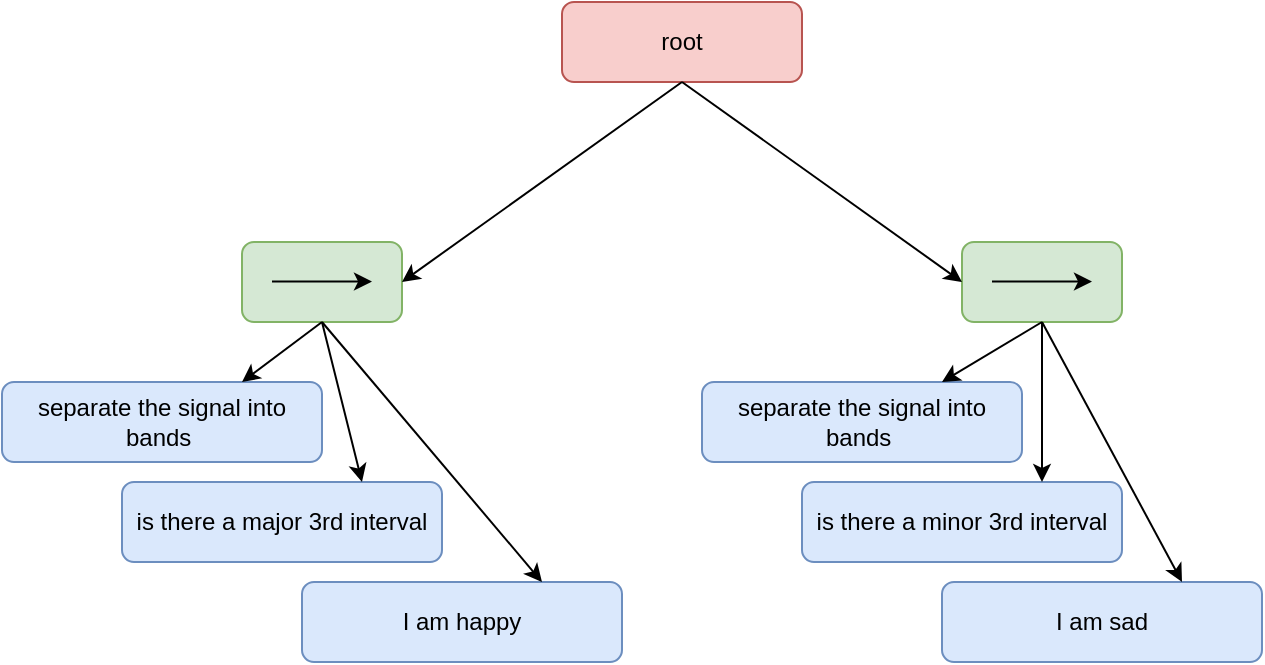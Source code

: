 <mxfile version="21.6.5" type="github">
  <diagram name="Page-1" id="G9th-DfmguU3ioN5-TeM">
    <mxGraphModel dx="724" dy="427" grid="1" gridSize="10" guides="1" tooltips="1" connect="1" arrows="1" fold="1" page="1" pageScale="1" pageWidth="1654" pageHeight="1169" math="0" shadow="0">
      <root>
        <mxCell id="0" />
        <mxCell id="1" parent="0" />
        <mxCell id="LlNiYNrK5CIvXPfKuRq1-1" value="root" style="rounded=1;whiteSpace=wrap;html=1;fillColor=#f8cecc;strokeColor=#b85450;" vertex="1" parent="1">
          <mxGeometry x="360" y="80" width="120" height="40" as="geometry" />
        </mxCell>
        <mxCell id="LlNiYNrK5CIvXPfKuRq1-2" value="" style="rounded=1;whiteSpace=wrap;html=1;fillColor=#d5e8d4;strokeColor=#82b366;" vertex="1" parent="1">
          <mxGeometry x="200" y="200" width="80" height="40" as="geometry" />
        </mxCell>
        <mxCell id="LlNiYNrK5CIvXPfKuRq1-3" value="" style="endArrow=classic;html=1;rounded=0;entryX=0.75;entryY=0.5;entryDx=0;entryDy=0;entryPerimeter=0;" edge="1" parent="1">
          <mxGeometry width="50" height="50" relative="1" as="geometry">
            <mxPoint x="215" y="219.8" as="sourcePoint" />
            <mxPoint x="265" y="219.8" as="targetPoint" />
          </mxGeometry>
        </mxCell>
        <mxCell id="LlNiYNrK5CIvXPfKuRq1-4" value="" style="rounded=1;whiteSpace=wrap;html=1;fillColor=#d5e8d4;strokeColor=#82b366;" vertex="1" parent="1">
          <mxGeometry x="560" y="200" width="80" height="40" as="geometry" />
        </mxCell>
        <mxCell id="LlNiYNrK5CIvXPfKuRq1-5" value="" style="endArrow=classic;html=1;rounded=0;entryX=0.75;entryY=0.5;entryDx=0;entryDy=0;entryPerimeter=0;" edge="1" parent="1">
          <mxGeometry width="50" height="50" relative="1" as="geometry">
            <mxPoint x="575" y="219.8" as="sourcePoint" />
            <mxPoint x="625" y="219.8" as="targetPoint" />
          </mxGeometry>
        </mxCell>
        <mxCell id="LlNiYNrK5CIvXPfKuRq1-6" value="separate the signal into bands&amp;nbsp;" style="rounded=1;whiteSpace=wrap;html=1;fillColor=#dae8fc;strokeColor=#6c8ebf;" vertex="1" parent="1">
          <mxGeometry x="80" y="270" width="160" height="40" as="geometry" />
        </mxCell>
        <mxCell id="LlNiYNrK5CIvXPfKuRq1-7" value="is there a major 3rd interval" style="rounded=1;whiteSpace=wrap;html=1;fillColor=#dae8fc;strokeColor=#6c8ebf;" vertex="1" parent="1">
          <mxGeometry x="140" y="320" width="160" height="40" as="geometry" />
        </mxCell>
        <mxCell id="LlNiYNrK5CIvXPfKuRq1-8" value="I am happy" style="rounded=1;whiteSpace=wrap;html=1;fillColor=#dae8fc;strokeColor=#6c8ebf;" vertex="1" parent="1">
          <mxGeometry x="230" y="370" width="160" height="40" as="geometry" />
        </mxCell>
        <mxCell id="LlNiYNrK5CIvXPfKuRq1-9" value="separate the signal into bands&amp;nbsp;" style="rounded=1;whiteSpace=wrap;html=1;fillColor=#dae8fc;strokeColor=#6c8ebf;" vertex="1" parent="1">
          <mxGeometry x="430" y="270" width="160" height="40" as="geometry" />
        </mxCell>
        <mxCell id="LlNiYNrK5CIvXPfKuRq1-10" value="is there a minor 3rd interval" style="rounded=1;whiteSpace=wrap;html=1;fillColor=#dae8fc;strokeColor=#6c8ebf;" vertex="1" parent="1">
          <mxGeometry x="480" y="320" width="160" height="40" as="geometry" />
        </mxCell>
        <mxCell id="LlNiYNrK5CIvXPfKuRq1-11" value="I am sad" style="rounded=1;whiteSpace=wrap;html=1;fillColor=#dae8fc;strokeColor=#6c8ebf;" vertex="1" parent="1">
          <mxGeometry x="550" y="370" width="160" height="40" as="geometry" />
        </mxCell>
        <mxCell id="LlNiYNrK5CIvXPfKuRq1-13" value="" style="endArrow=classic;html=1;rounded=0;exitX=0.5;exitY=1;exitDx=0;exitDy=0;entryX=1;entryY=0.5;entryDx=0;entryDy=0;" edge="1" parent="1" source="LlNiYNrK5CIvXPfKuRq1-1" target="LlNiYNrK5CIvXPfKuRq1-2">
          <mxGeometry width="50" height="50" relative="1" as="geometry">
            <mxPoint x="340" y="230" as="sourcePoint" />
            <mxPoint x="390" y="180" as="targetPoint" />
          </mxGeometry>
        </mxCell>
        <mxCell id="LlNiYNrK5CIvXPfKuRq1-14" value="" style="endArrow=classic;html=1;rounded=0;exitX=0.5;exitY=1;exitDx=0;exitDy=0;entryX=0.75;entryY=0;entryDx=0;entryDy=0;" edge="1" parent="1" source="LlNiYNrK5CIvXPfKuRq1-2" target="LlNiYNrK5CIvXPfKuRq1-6">
          <mxGeometry width="50" height="50" relative="1" as="geometry">
            <mxPoint x="120" y="250" as="sourcePoint" />
            <mxPoint x="170" y="200" as="targetPoint" />
          </mxGeometry>
        </mxCell>
        <mxCell id="LlNiYNrK5CIvXPfKuRq1-15" value="" style="endArrow=classic;html=1;rounded=0;entryX=0.75;entryY=0;entryDx=0;entryDy=0;" edge="1" parent="1" target="LlNiYNrK5CIvXPfKuRq1-7">
          <mxGeometry width="50" height="50" relative="1" as="geometry">
            <mxPoint x="240" y="240" as="sourcePoint" />
            <mxPoint x="350" y="220" as="targetPoint" />
          </mxGeometry>
        </mxCell>
        <mxCell id="LlNiYNrK5CIvXPfKuRq1-16" value="" style="endArrow=classic;html=1;rounded=0;exitX=0.5;exitY=1;exitDx=0;exitDy=0;entryX=0.75;entryY=0;entryDx=0;entryDy=0;" edge="1" parent="1" source="LlNiYNrK5CIvXPfKuRq1-2" target="LlNiYNrK5CIvXPfKuRq1-8">
          <mxGeometry width="50" height="50" relative="1" as="geometry">
            <mxPoint x="330" y="260" as="sourcePoint" />
            <mxPoint x="380" y="210" as="targetPoint" />
          </mxGeometry>
        </mxCell>
        <mxCell id="LlNiYNrK5CIvXPfKuRq1-18" value="" style="endArrow=classic;html=1;rounded=0;entryX=0;entryY=0.5;entryDx=0;entryDy=0;" edge="1" parent="1" target="LlNiYNrK5CIvXPfKuRq1-4">
          <mxGeometry width="50" height="50" relative="1" as="geometry">
            <mxPoint x="420" y="120" as="sourcePoint" />
            <mxPoint x="440" y="170" as="targetPoint" />
          </mxGeometry>
        </mxCell>
        <mxCell id="LlNiYNrK5CIvXPfKuRq1-19" value="" style="endArrow=classic;html=1;rounded=0;exitX=0.5;exitY=1;exitDx=0;exitDy=0;entryX=0.75;entryY=0;entryDx=0;entryDy=0;" edge="1" parent="1" source="LlNiYNrK5CIvXPfKuRq1-4" target="LlNiYNrK5CIvXPfKuRq1-9">
          <mxGeometry width="50" height="50" relative="1" as="geometry">
            <mxPoint x="390" y="250" as="sourcePoint" />
            <mxPoint x="440" y="200" as="targetPoint" />
          </mxGeometry>
        </mxCell>
        <mxCell id="LlNiYNrK5CIvXPfKuRq1-20" value="" style="endArrow=classic;html=1;rounded=0;exitX=0.5;exitY=1;exitDx=0;exitDy=0;entryX=0.75;entryY=0;entryDx=0;entryDy=0;" edge="1" parent="1" source="LlNiYNrK5CIvXPfKuRq1-4" target="LlNiYNrK5CIvXPfKuRq1-10">
          <mxGeometry width="50" height="50" relative="1" as="geometry">
            <mxPoint x="370" y="250" as="sourcePoint" />
            <mxPoint x="420" y="200" as="targetPoint" />
          </mxGeometry>
        </mxCell>
        <mxCell id="LlNiYNrK5CIvXPfKuRq1-21" value="" style="endArrow=classic;html=1;rounded=0;exitX=0.5;exitY=1;exitDx=0;exitDy=0;entryX=0.75;entryY=0;entryDx=0;entryDy=0;" edge="1" parent="1" source="LlNiYNrK5CIvXPfKuRq1-4" target="LlNiYNrK5CIvXPfKuRq1-11">
          <mxGeometry width="50" height="50" relative="1" as="geometry">
            <mxPoint x="330" y="240" as="sourcePoint" />
            <mxPoint x="380" y="190" as="targetPoint" />
          </mxGeometry>
        </mxCell>
      </root>
    </mxGraphModel>
  </diagram>
</mxfile>
